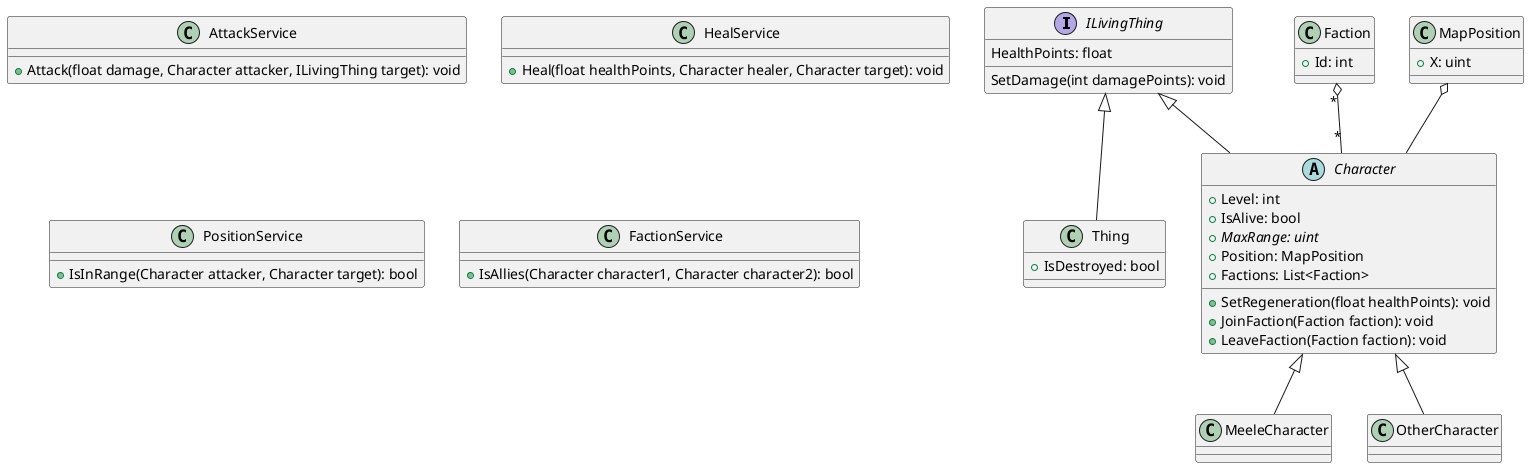 @startuml
scale 1

interface ILivingThing {
    HealthPoints: float
    SetDamage(int damagePoints): void
}

abstract class Character {
    +Level: int
    +IsAlive: bool
    {abstract} +MaxRange: uint
    +Position: MapPosition
    +Factions: List<Faction>
    +SetRegeneration(float healthPoints): void
    +JoinFaction(Faction faction): void
    +LeaveFaction(Faction faction): void
}

class Thing {
    +IsDestroyed: bool
}

class AttackService {
    +Attack(float damage, Character attacker, ILivingThing target): void
}

class HealService {
    +Heal(float healthPoints, Character healer, Character target): void
}

class PositionService {
    +IsInRange(Character attacker, Character target): bool
}

class FactionService {
    +IsAllies(Character character1, Character character2): bool
}

class MeeleCharacter {

}

class OtherCharacter {

}

class Faction {
    +Id: int
}

class MapPosition {
    +X: uint
}

ILivingThing <|-- Character
ILivingThing <|-- Thing
Character <|-- MeeleCharacter
Character <|-- OtherCharacter
MapPosition o-- Character
Faction "*" o-- "*" Character
@enduml